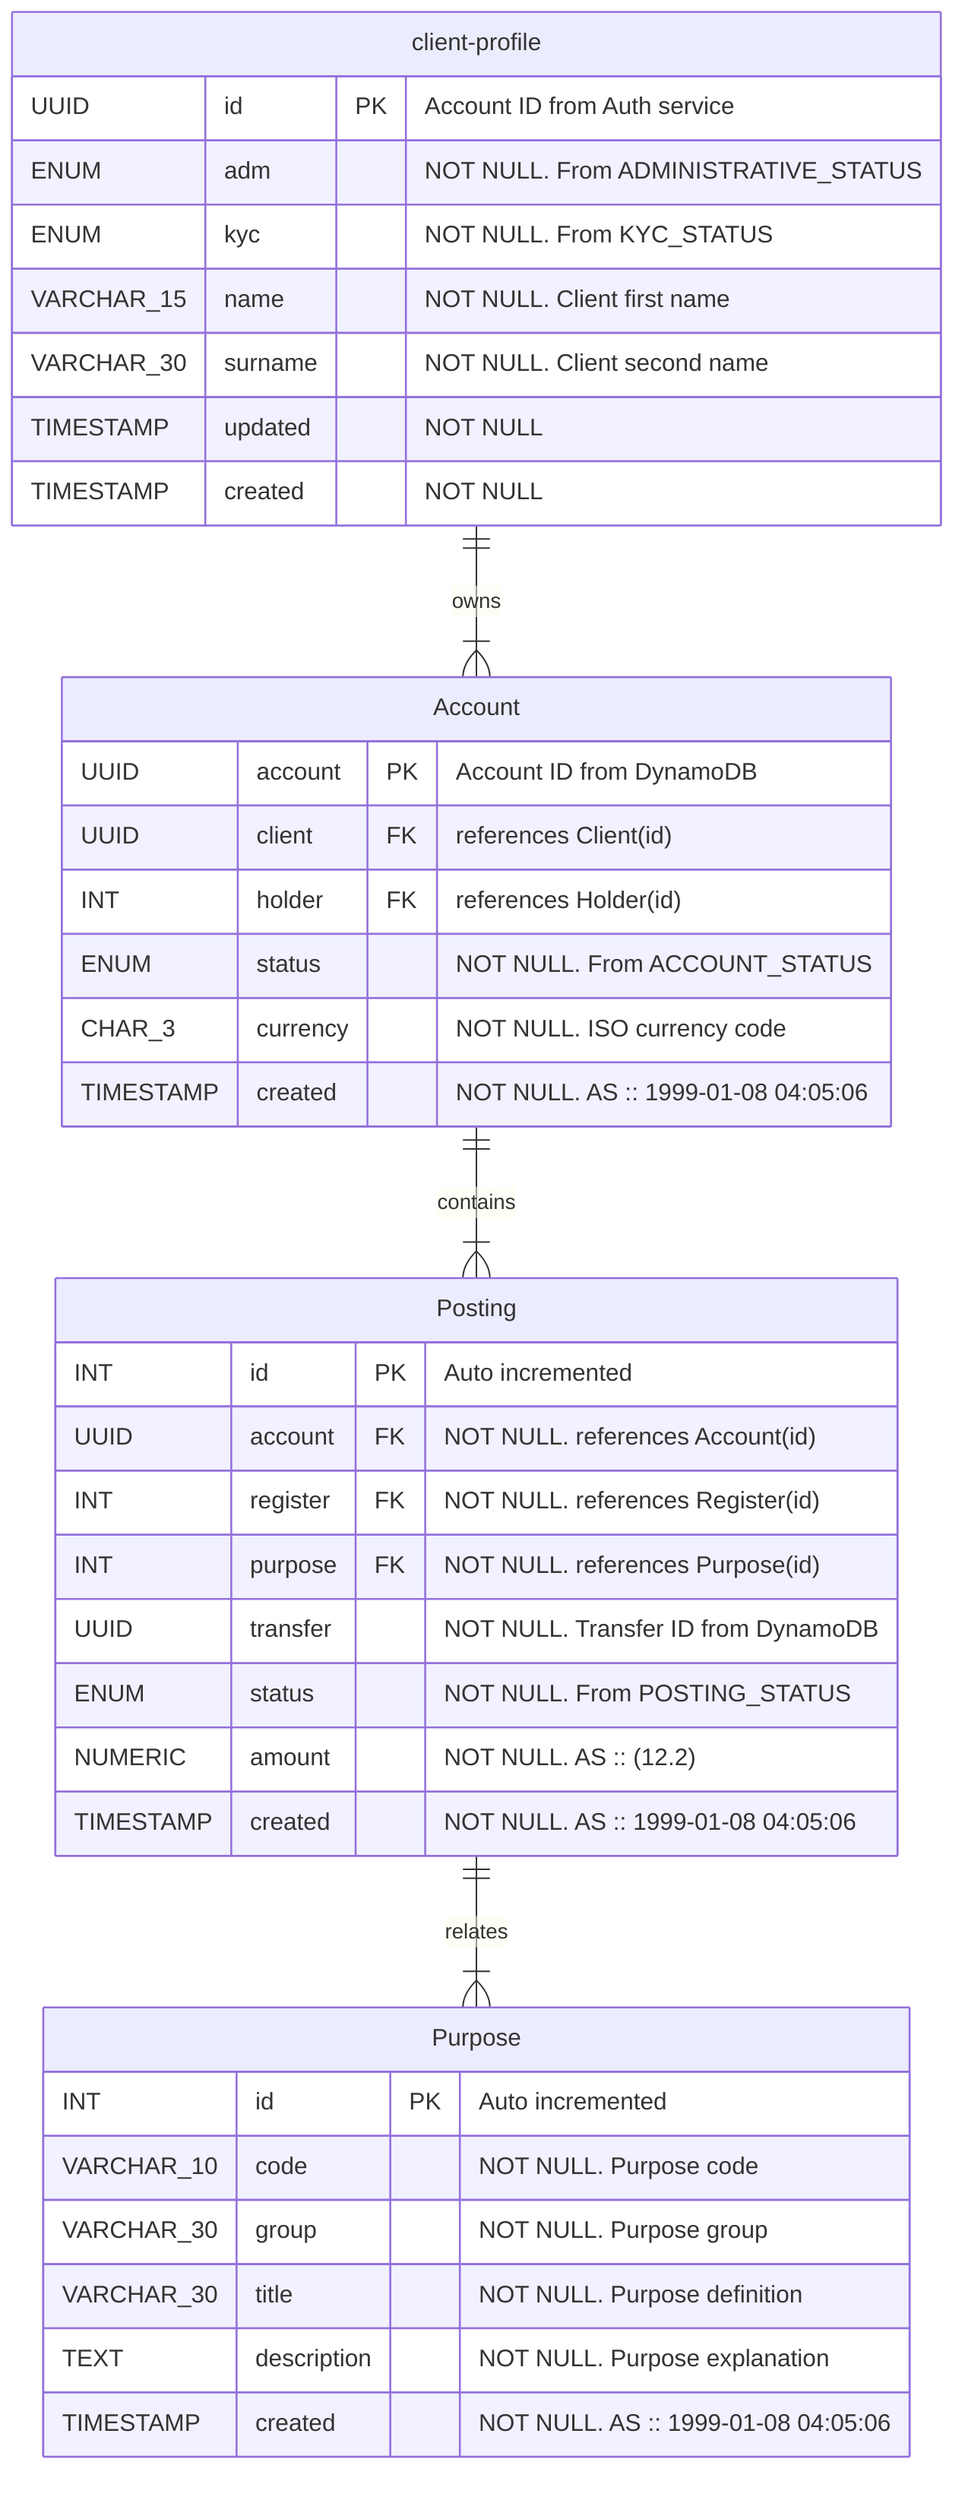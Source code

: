 erDiagram
  client-profile ||--|{ Account : owns
  Account ||--|{ Posting : contains
  Posting ||--|{ Purpose : relates
  client-profile {
    UUID id PK "Account ID from Auth service"
    ENUM adm "NOT NULL. From ADMINISTRATIVE_STATUS"
    ENUM kyc "NOT NULL. From KYC_STATUS"
    VARCHAR_15 name "NOT NULL. Client first name"
    VARCHAR_30 surname "NOT NULL. Client second name"
    TIMESTAMP updated "NOT NULL"
    TIMESTAMP created "NOT NULL"
  }
  Account {
    UUID account PK "Account ID from DynamoDB"
    UUID client FK "references Client(id)"
    INT holder FK "references Holder(id)"
    ENUM status "NOT NULL. From ACCOUNT_STATUS"
    CHAR_3 currency "NOT NULL. ISO currency code"
    TIMESTAMP created "NOT NULL. AS :: 1999-01-08 04:05:06"
  }
  Purpose {
    INT id PK "Auto incremented"
    VARCHAR_10 code "NOT NULL. Purpose code"
    VARCHAR_30 group "NOT NULL. Purpose group"
    VARCHAR_30 title "NOT NULL. Purpose definition"
    TEXT description "NOT NULL. Purpose explanation"
    TIMESTAMP created "NOT NULL. AS :: 1999-01-08 04:05:06"
  }
  Posting {
    INT id PK "Auto incremented"
    UUID account FK "NOT NULL. references Account(id)"
    INT register FK "NOT NULL. references Register(id)"
    INT purpose FK "NOT NULL. references Purpose(id)"
    UUID transfer "NOT NULL. Transfer ID from DynamoDB"
    ENUM status "NOT NULL. From POSTING_STATUS"
    NUMERIC amount "NOT NULL. AS :: (12.2)"
    TIMESTAMP created "NOT NULL. AS :: 1999-01-08 04:05:06"
  }